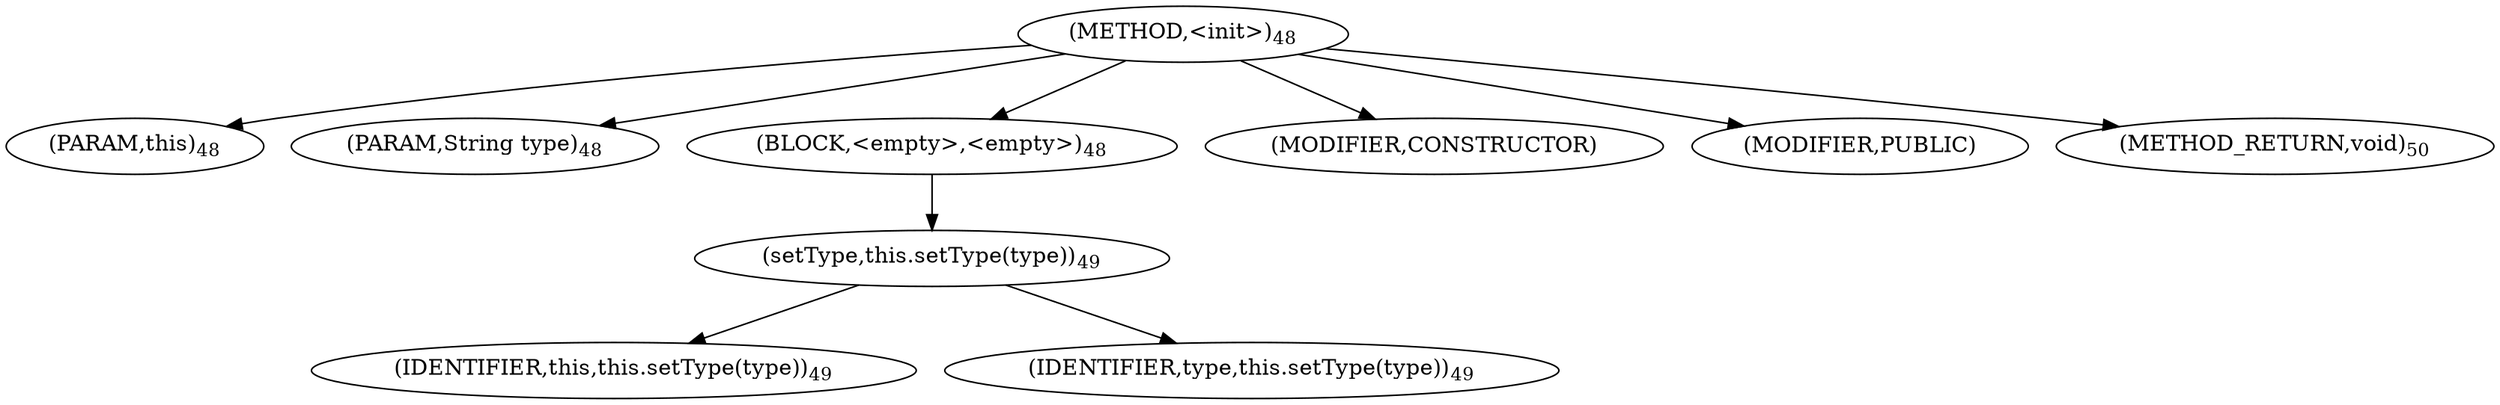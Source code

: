 digraph "&lt;init&gt;" {  
"46" [label = <(METHOD,&lt;init&gt;)<SUB>48</SUB>> ]
"4" [label = <(PARAM,this)<SUB>48</SUB>> ]
"47" [label = <(PARAM,String type)<SUB>48</SUB>> ]
"48" [label = <(BLOCK,&lt;empty&gt;,&lt;empty&gt;)<SUB>48</SUB>> ]
"49" [label = <(setType,this.setType(type))<SUB>49</SUB>> ]
"3" [label = <(IDENTIFIER,this,this.setType(type))<SUB>49</SUB>> ]
"50" [label = <(IDENTIFIER,type,this.setType(type))<SUB>49</SUB>> ]
"51" [label = <(MODIFIER,CONSTRUCTOR)> ]
"52" [label = <(MODIFIER,PUBLIC)> ]
"53" [label = <(METHOD_RETURN,void)<SUB>50</SUB>> ]
  "46" -> "4" 
  "46" -> "47" 
  "46" -> "48" 
  "46" -> "51" 
  "46" -> "52" 
  "46" -> "53" 
  "48" -> "49" 
  "49" -> "3" 
  "49" -> "50" 
}
